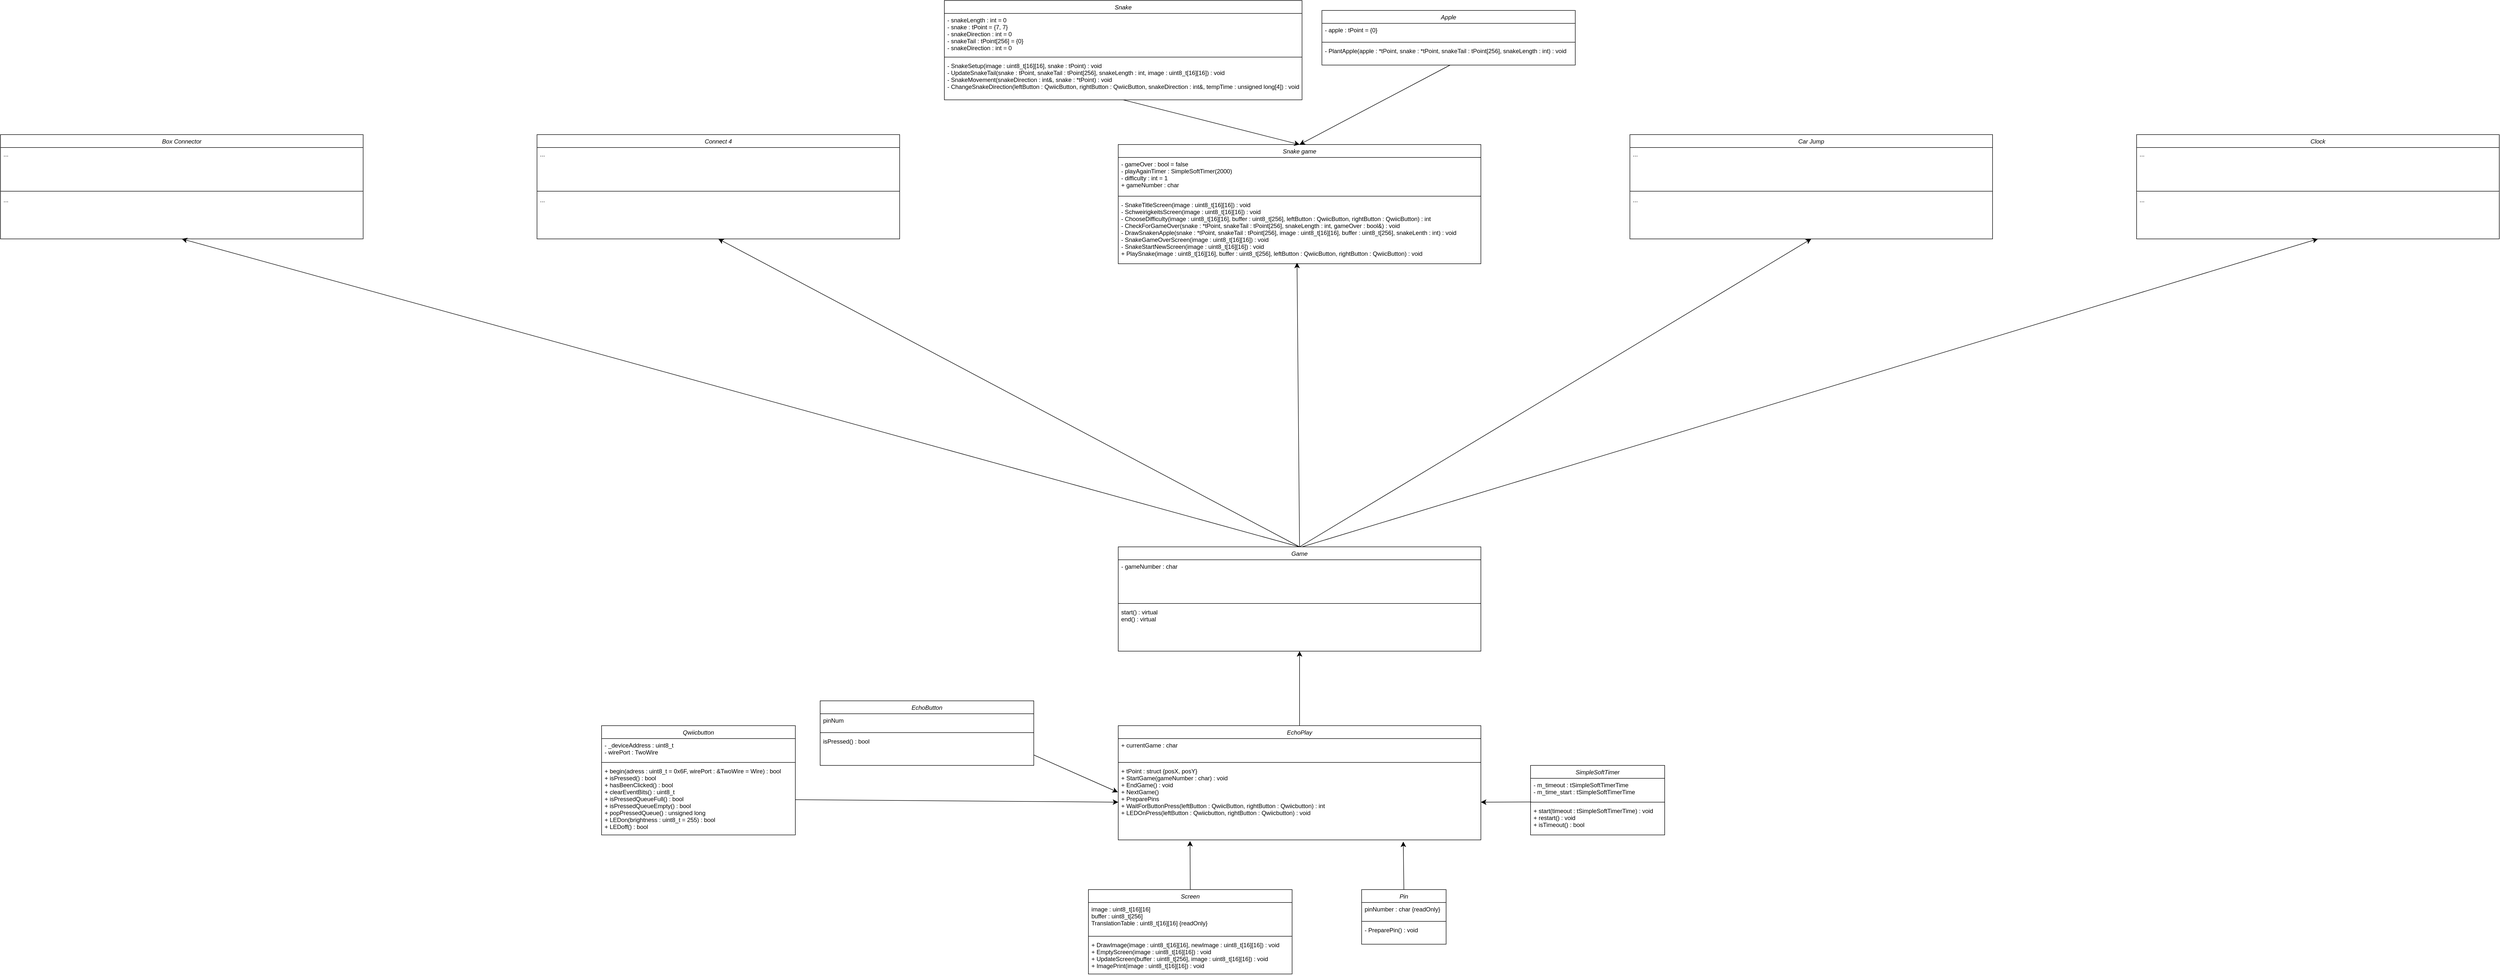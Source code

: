 <mxfile version="28.1.1">
  <diagram id="C5RBs43oDa-KdzZeNtuy" name="Snake">
    <mxGraphModel dx="4714" dy="3530" grid="1" gridSize="10" guides="1" tooltips="1" connect="1" arrows="1" fold="1" page="0" pageScale="1" pageWidth="827" pageHeight="1169" math="0" shadow="0">
      <root>
        <mxCell id="WIyWlLk6GJQsqaUBKTNV-0" />
        <mxCell id="WIyWlLk6GJQsqaUBKTNV-1" parent="WIyWlLk6GJQsqaUBKTNV-0" />
        <mxCell id="zkfFHV4jXpPFQw0GAbJ--0" value="Snake" style="swimlane;fontStyle=2;align=center;verticalAlign=top;childLayout=stackLayout;horizontal=1;startSize=26;horizontalStack=0;resizeParent=1;resizeLast=0;collapsible=1;marginBottom=0;rounded=0;shadow=0;strokeWidth=1;" parent="WIyWlLk6GJQsqaUBKTNV-1" vertex="1">
          <mxGeometry x="-970" y="-2710" width="720" height="200" as="geometry">
            <mxRectangle x="230" y="140" width="160" height="26" as="alternateBounds" />
          </mxGeometry>
        </mxCell>
        <mxCell id="zkfFHV4jXpPFQw0GAbJ--3" value="- snakeLength : int = 0&#xa;- snake : tPoint = {7, 7}&#xa;- snakeDirection : int = 0&#xa;- snakeTail : tPoint[256] = {0}&#xa;- snakeDirection : int = 0" style="text;align=left;verticalAlign=top;spacingLeft=4;spacingRight=4;overflow=hidden;rotatable=0;points=[[0,0.5],[1,0.5]];portConstraint=eastwest;rounded=0;shadow=0;html=0;" parent="zkfFHV4jXpPFQw0GAbJ--0" vertex="1">
          <mxGeometry y="26" width="720" height="84" as="geometry" />
        </mxCell>
        <mxCell id="zkfFHV4jXpPFQw0GAbJ--4" value="" style="line;html=1;strokeWidth=1;align=left;verticalAlign=middle;spacingTop=-1;spacingLeft=3;spacingRight=3;rotatable=0;labelPosition=right;points=[];portConstraint=eastwest;" parent="zkfFHV4jXpPFQw0GAbJ--0" vertex="1">
          <mxGeometry y="110" width="720" height="8" as="geometry" />
        </mxCell>
        <mxCell id="zkfFHV4jXpPFQw0GAbJ--5" value="- SnakeSetup(image : uint8_t[16][16], snake : tPoint) : void&#xa;- UpdateSnakeTail(snake : tPoint, snakeTail : tPoint[256], snakeLength : int, image : uint8_t[16][16]) : void&#xa;- SnakeMovement(snakeDirection : int&amp;, snake : *tPoint) : void&#xa;- ChangeSnakeDirection(leftButton : QwiicButton, rightButton : QwiicButton, snakeDirection : int&amp;, tempTime : unsigned long[4]) : void&#xa;" style="text;align=left;verticalAlign=top;spacingLeft=4;spacingRight=4;overflow=hidden;rotatable=0;points=[[0,0.5],[1,0.5]];portConstraint=eastwest;" parent="zkfFHV4jXpPFQw0GAbJ--0" vertex="1">
          <mxGeometry y="118" width="720" height="68" as="geometry" />
        </mxCell>
        <mxCell id="EPb7erDvm0e9K2WXAWxK-14" value="Snake game" style="swimlane;fontStyle=2;align=center;verticalAlign=top;childLayout=stackLayout;horizontal=1;startSize=26;horizontalStack=0;resizeParent=1;resizeLast=0;collapsible=1;marginBottom=0;rounded=0;shadow=0;strokeWidth=1;" parent="WIyWlLk6GJQsqaUBKTNV-1" vertex="1">
          <mxGeometry x="-620" y="-2420" width="730" height="240" as="geometry">
            <mxRectangle x="230" y="140" width="160" height="26" as="alternateBounds" />
          </mxGeometry>
        </mxCell>
        <mxCell id="EPb7erDvm0e9K2WXAWxK-15" value="- gameOver : bool = false&#xa;- playAgainTimer : SimpleSoftTimer(2000)&#xa;- difficulty : int = 1&#xa;+ gameNumber : char" style="text;align=left;verticalAlign=top;spacingLeft=4;spacingRight=4;overflow=hidden;rotatable=0;points=[[0,0.5],[1,0.5]];portConstraint=eastwest;rounded=0;shadow=0;html=0;" parent="EPb7erDvm0e9K2WXAWxK-14" vertex="1">
          <mxGeometry y="26" width="730" height="74" as="geometry" />
        </mxCell>
        <mxCell id="EPb7erDvm0e9K2WXAWxK-16" value="" style="line;html=1;strokeWidth=1;align=left;verticalAlign=middle;spacingTop=-1;spacingLeft=3;spacingRight=3;rotatable=0;labelPosition=right;points=[];portConstraint=eastwest;" parent="EPb7erDvm0e9K2WXAWxK-14" vertex="1">
          <mxGeometry y="100" width="730" height="8" as="geometry" />
        </mxCell>
        <mxCell id="EPb7erDvm0e9K2WXAWxK-17" value="- SnakeTitleScreen(image : uint8_t[16][16]) : void&#xa;- SchweirigkeitsScreen(image : uint8_t[16][16]) : void&#xa;- ChooseDifficulty(image : uint8_t[16][16], buffer : uint8_t[256], leftButton : QwiicButton, rightButton : QwiicButton) : int&#xa;- CheckForGameOver(snake : *tPoint, snakeTail : tPoint[256], snakeLength : int, gameOver : bool&amp;) : void&#xa;- DrawSnakenApple(snake : *tPoint, snakeTail : tPoint[256], image : uint8_t[16][16], buffer : uint8_t[256], snakeLenth : int) : void&#xa;- SnakeGameOverScreen(image : uint8_t[16][16]) : void&#xa;- SnakeStartNewScreen(image : uint8_t[16][16]) : void&#xa;+ PlaySnake(image : uint8_t[16][16], buffer : uint8_t[256], leftButton : QwiicButton, rightButton : QwiicButton) : void" style="text;align=left;verticalAlign=top;spacingLeft=4;spacingRight=4;overflow=hidden;rotatable=0;points=[[0,0.5],[1,0.5]];portConstraint=eastwest;" parent="EPb7erDvm0e9K2WXAWxK-14" vertex="1">
          <mxGeometry y="108" width="730" height="132" as="geometry" />
        </mxCell>
        <mxCell id="EPb7erDvm0e9K2WXAWxK-13" value="" style="edgeStyle=none;curved=1;rounded=0;orthogonalLoop=1;jettySize=auto;html=1;fontSize=12;startSize=8;endSize=8;entryX=0.5;entryY=0;entryDx=0;entryDy=0;exitX=0.5;exitY=1;exitDx=0;exitDy=0;" parent="WIyWlLk6GJQsqaUBKTNV-1" source="zkfFHV4jXpPFQw0GAbJ--0" target="EPb7erDvm0e9K2WXAWxK-14" edge="1">
          <mxGeometry relative="1" as="geometry">
            <mxPoint x="-390" y="-2141.002" as="sourcePoint" />
            <mxPoint x="-239.27" y="-2140.916" as="targetPoint" />
          </mxGeometry>
        </mxCell>
        <mxCell id="EPb7erDvm0e9K2WXAWxK-24" value="Apple" style="swimlane;fontStyle=2;align=center;verticalAlign=top;childLayout=stackLayout;horizontal=1;startSize=26;horizontalStack=0;resizeParent=1;resizeLast=0;collapsible=1;marginBottom=0;rounded=0;shadow=0;strokeWidth=1;" parent="WIyWlLk6GJQsqaUBKTNV-1" vertex="1">
          <mxGeometry x="-210" y="-2690" width="510" height="110" as="geometry">
            <mxRectangle x="230" y="140" width="160" height="26" as="alternateBounds" />
          </mxGeometry>
        </mxCell>
        <mxCell id="EPb7erDvm0e9K2WXAWxK-25" value="- apple : tPoint = {0}" style="text;align=left;verticalAlign=top;spacingLeft=4;spacingRight=4;overflow=hidden;rotatable=0;points=[[0,0.5],[1,0.5]];portConstraint=eastwest;rounded=0;shadow=0;html=0;" parent="EPb7erDvm0e9K2WXAWxK-24" vertex="1">
          <mxGeometry y="26" width="510" height="34" as="geometry" />
        </mxCell>
        <mxCell id="EPb7erDvm0e9K2WXAWxK-26" value="" style="line;html=1;strokeWidth=1;align=left;verticalAlign=middle;spacingTop=-1;spacingLeft=3;spacingRight=3;rotatable=0;labelPosition=right;points=[];portConstraint=eastwest;" parent="EPb7erDvm0e9K2WXAWxK-24" vertex="1">
          <mxGeometry y="60" width="510" height="8" as="geometry" />
        </mxCell>
        <mxCell id="EPb7erDvm0e9K2WXAWxK-27" value="- PlantApple(apple : *tPoint, snake : *tPoint, snakeTail : tPoint[256], snakeLength : int) : void" style="text;align=left;verticalAlign=top;spacingLeft=4;spacingRight=4;overflow=hidden;rotatable=0;points=[[0,0.5],[1,0.5]];portConstraint=eastwest;" parent="EPb7erDvm0e9K2WXAWxK-24" vertex="1">
          <mxGeometry y="68" width="510" height="42" as="geometry" />
        </mxCell>
        <mxCell id="EPb7erDvm0e9K2WXAWxK-30" value="EchoPlay" style="swimlane;fontStyle=2;align=center;verticalAlign=top;childLayout=stackLayout;horizontal=1;startSize=26;horizontalStack=0;resizeParent=1;resizeLast=0;collapsible=1;marginBottom=0;rounded=0;shadow=0;strokeWidth=1;" parent="WIyWlLk6GJQsqaUBKTNV-1" vertex="1">
          <mxGeometry x="-620" y="-1250" width="730" height="230" as="geometry">
            <mxRectangle x="230" y="140" width="160" height="26" as="alternateBounds" />
          </mxGeometry>
        </mxCell>
        <mxCell id="EPb7erDvm0e9K2WXAWxK-31" value="+ currentGame : char" style="text;align=left;verticalAlign=top;spacingLeft=4;spacingRight=4;overflow=hidden;rotatable=0;points=[[0,0.5],[1,0.5]];portConstraint=eastwest;rounded=0;shadow=0;html=0;" parent="EPb7erDvm0e9K2WXAWxK-30" vertex="1">
          <mxGeometry y="26" width="730" height="44" as="geometry" />
        </mxCell>
        <mxCell id="EPb7erDvm0e9K2WXAWxK-32" value="" style="line;html=1;strokeWidth=1;align=left;verticalAlign=middle;spacingTop=-1;spacingLeft=3;spacingRight=3;rotatable=0;labelPosition=right;points=[];portConstraint=eastwest;" parent="EPb7erDvm0e9K2WXAWxK-30" vertex="1">
          <mxGeometry y="70" width="730" height="8" as="geometry" />
        </mxCell>
        <mxCell id="EPb7erDvm0e9K2WXAWxK-33" value="+ tPoint : struct {posX, posY}&#xa;+ StartGame(gameNumber : char) : void&#xa;+ EndGame() : void&#xa;+ NextGame()&#xa;+ PreparePins&#xa;+ WaitForButtonPress(leftButton : QwiicButton, rightButton : Qwiicbutton) : int&#xa;+ LEDOnPress(leftButton : Qwiicbutton, rightButton : Qwiicbutton) : void&#xa;&#xa;" style="text;align=left;verticalAlign=top;spacingLeft=4;spacingRight=4;overflow=hidden;rotatable=0;points=[[0,0.5],[1,0.5]];portConstraint=eastwest;" parent="EPb7erDvm0e9K2WXAWxK-30" vertex="1">
          <mxGeometry y="78" width="730" height="152" as="geometry" />
        </mxCell>
        <mxCell id="EPb7erDvm0e9K2WXAWxK-44" value="" style="edgeStyle=none;curved=1;rounded=0;orthogonalLoop=1;jettySize=auto;html=1;fontSize=12;startSize=8;endSize=8;entryX=0.786;entryY=1.022;entryDx=0;entryDy=0;entryPerimeter=0;exitX=0.5;exitY=0;exitDx=0;exitDy=0;" parent="WIyWlLk6GJQsqaUBKTNV-1" source="EPb7erDvm0e9K2WXAWxK-41" target="EPb7erDvm0e9K2WXAWxK-33" edge="1">
          <mxGeometry relative="1" as="geometry">
            <mxPoint x="100.0" y="-1114.883" as="sourcePoint" />
            <mxPoint x="105.73" y="-1107.388" as="targetPoint" />
          </mxGeometry>
        </mxCell>
        <mxCell id="EPb7erDvm0e9K2WXAWxK-58" value="" style="edgeStyle=none;curved=1;rounded=0;orthogonalLoop=1;jettySize=auto;html=1;fontSize=12;startSize=8;endSize=8;exitX=0.5;exitY=0;exitDx=0;exitDy=0;" parent="WIyWlLk6GJQsqaUBKTNV-1" source="EPb7erDvm0e9K2WXAWxK-30" target="EPb7erDvm0e9K2WXAWxK-55" edge="1">
          <mxGeometry relative="1" as="geometry">
            <mxPoint x="-260" y="-840" as="sourcePoint" />
          </mxGeometry>
        </mxCell>
        <mxCell id="EPb7erDvm0e9K2WXAWxK-41" value="Pin" style="swimlane;fontStyle=2;align=center;verticalAlign=top;childLayout=stackLayout;horizontal=1;startSize=26;horizontalStack=0;resizeParent=1;resizeLast=0;collapsible=1;marginBottom=0;rounded=0;shadow=0;strokeWidth=1;" parent="WIyWlLk6GJQsqaUBKTNV-1" vertex="1">
          <mxGeometry x="-130" y="-920" width="170" height="110" as="geometry">
            <mxRectangle x="230" y="140" width="160" height="26" as="alternateBounds" />
          </mxGeometry>
        </mxCell>
        <mxCell id="EPb7erDvm0e9K2WXAWxK-42" value="pinNumber : char {readOnly}" style="text;align=left;verticalAlign=top;spacingLeft=4;spacingRight=4;overflow=hidden;rotatable=0;points=[[0,0.5],[1,0.5]];portConstraint=eastwest;rounded=0;shadow=0;html=0;" parent="EPb7erDvm0e9K2WXAWxK-41" vertex="1">
          <mxGeometry y="26" width="170" height="34" as="geometry" />
        </mxCell>
        <mxCell id="EPb7erDvm0e9K2WXAWxK-43" value="" style="line;html=1;strokeWidth=1;align=left;verticalAlign=middle;spacingTop=-1;spacingLeft=3;spacingRight=3;rotatable=0;labelPosition=right;points=[];portConstraint=eastwest;" parent="EPb7erDvm0e9K2WXAWxK-41" vertex="1">
          <mxGeometry y="60" width="170" height="8" as="geometry" />
        </mxCell>
        <mxCell id="EPb7erDvm0e9K2WXAWxK-46" value="- PreparePin() : void" style="text;align=left;verticalAlign=top;spacingLeft=4;spacingRight=4;overflow=hidden;rotatable=0;points=[[0,0.5],[1,0.5]];portConstraint=eastwest;rounded=0;shadow=0;html=0;" parent="EPb7erDvm0e9K2WXAWxK-41" vertex="1">
          <mxGeometry y="68" width="170" height="42" as="geometry" />
        </mxCell>
        <mxCell id="EPb7erDvm0e9K2WXAWxK-64" value="" style="edgeStyle=none;curved=1;rounded=0;orthogonalLoop=1;jettySize=auto;html=1;fontSize=12;startSize=8;endSize=8;exitX=0.5;exitY=0;exitDx=0;exitDy=0;entryX=0.5;entryY=1;entryDx=0;entryDy=0;" parent="WIyWlLk6GJQsqaUBKTNV-1" source="EPb7erDvm0e9K2WXAWxK-55" target="EPb7erDvm0e9K2WXAWxK-60" edge="1">
          <mxGeometry relative="1" as="geometry" />
        </mxCell>
        <mxCell id="EPb7erDvm0e9K2WXAWxK-55" value="Game" style="swimlane;fontStyle=2;align=center;verticalAlign=top;childLayout=stackLayout;horizontal=1;startSize=26;horizontalStack=0;resizeParent=1;resizeLast=0;collapsible=1;marginBottom=0;rounded=0;shadow=0;strokeWidth=1;" parent="WIyWlLk6GJQsqaUBKTNV-1" vertex="1">
          <mxGeometry x="-620" y="-1610" width="730" height="210" as="geometry">
            <mxRectangle x="230" y="140" width="160" height="26" as="alternateBounds" />
          </mxGeometry>
        </mxCell>
        <mxCell id="EPb7erDvm0e9K2WXAWxK-56" value="- gameNumber : char&#xa;" style="text;align=left;verticalAlign=top;spacingLeft=4;spacingRight=4;overflow=hidden;rotatable=0;points=[[0,0.5],[1,0.5]];portConstraint=eastwest;rounded=0;shadow=0;html=0;" parent="EPb7erDvm0e9K2WXAWxK-55" vertex="1">
          <mxGeometry y="26" width="730" height="84" as="geometry" />
        </mxCell>
        <mxCell id="EPb7erDvm0e9K2WXAWxK-57" value="" style="line;html=1;strokeWidth=1;align=left;verticalAlign=middle;spacingTop=-1;spacingLeft=3;spacingRight=3;rotatable=0;labelPosition=right;points=[];portConstraint=eastwest;" parent="EPb7erDvm0e9K2WXAWxK-55" vertex="1">
          <mxGeometry y="110" width="730" height="8" as="geometry" />
        </mxCell>
        <mxCell id="EWlRzlxdhO2FhHiECtLa-30" value="start() : virtual&#xa;end() : virtual&#xa;&#xa;" style="text;align=left;verticalAlign=top;spacingLeft=4;spacingRight=4;overflow=hidden;rotatable=0;points=[[0,0.5],[1,0.5]];portConstraint=eastwest;rounded=0;shadow=0;html=0;" vertex="1" parent="EPb7erDvm0e9K2WXAWxK-55">
          <mxGeometry y="118" width="730" height="84" as="geometry" />
        </mxCell>
        <mxCell id="EPb7erDvm0e9K2WXAWxK-28" value="" style="edgeStyle=none;curved=1;rounded=0;orthogonalLoop=1;jettySize=auto;html=1;fontSize=12;startSize=8;endSize=8;entryX=0.5;entryY=0;entryDx=0;entryDy=0;exitX=0.506;exitY=1;exitDx=0;exitDy=0;exitPerimeter=0;" parent="WIyWlLk6GJQsqaUBKTNV-1" source="EPb7erDvm0e9K2WXAWxK-27" target="EPb7erDvm0e9K2WXAWxK-14" edge="1">
          <mxGeometry relative="1" as="geometry">
            <mxPoint x="-140.004" y="-2174" as="sourcePoint" />
            <mxPoint x="-74.888" y="-2124" as="targetPoint" />
          </mxGeometry>
        </mxCell>
        <mxCell id="EPb7erDvm0e9K2WXAWxK-60" value="Car Jump" style="swimlane;fontStyle=2;align=center;verticalAlign=top;childLayout=stackLayout;horizontal=1;startSize=26;horizontalStack=0;resizeParent=1;resizeLast=0;collapsible=1;marginBottom=0;rounded=0;shadow=0;strokeWidth=1;" parent="WIyWlLk6GJQsqaUBKTNV-1" vertex="1">
          <mxGeometry x="410" y="-2440" width="730" height="210" as="geometry">
            <mxRectangle x="230" y="140" width="160" height="26" as="alternateBounds" />
          </mxGeometry>
        </mxCell>
        <mxCell id="EPb7erDvm0e9K2WXAWxK-61" value="..." style="text;align=left;verticalAlign=top;spacingLeft=4;spacingRight=4;overflow=hidden;rotatable=0;points=[[0,0.5],[1,0.5]];portConstraint=eastwest;rounded=0;shadow=0;html=0;" parent="EPb7erDvm0e9K2WXAWxK-60" vertex="1">
          <mxGeometry y="26" width="730" height="84" as="geometry" />
        </mxCell>
        <mxCell id="EPb7erDvm0e9K2WXAWxK-62" value="" style="line;html=1;strokeWidth=1;align=left;verticalAlign=middle;spacingTop=-1;spacingLeft=3;spacingRight=3;rotatable=0;labelPosition=right;points=[];portConstraint=eastwest;" parent="EPb7erDvm0e9K2WXAWxK-60" vertex="1">
          <mxGeometry y="110" width="730" height="8" as="geometry" />
        </mxCell>
        <mxCell id="EPb7erDvm0e9K2WXAWxK-63" value="..." style="text;align=left;verticalAlign=top;spacingLeft=4;spacingRight=4;overflow=hidden;rotatable=0;points=[[0,0.5],[1,0.5]];portConstraint=eastwest;rounded=0;shadow=0;html=0;" parent="EPb7erDvm0e9K2WXAWxK-60" vertex="1">
          <mxGeometry y="118" width="730" height="84" as="geometry" />
        </mxCell>
        <mxCell id="EPb7erDvm0e9K2WXAWxK-65" value="" style="edgeStyle=none;curved=1;rounded=0;orthogonalLoop=1;jettySize=auto;html=1;fontSize=12;startSize=8;endSize=8;entryX=0.493;entryY=0.984;entryDx=0;entryDy=0;entryPerimeter=0;" parent="WIyWlLk6GJQsqaUBKTNV-1" target="EPb7erDvm0e9K2WXAWxK-17" edge="1">
          <mxGeometry relative="1" as="geometry">
            <mxPoint x="-255" y="-1610" as="sourcePoint" />
            <mxPoint x="340" y="-220" as="targetPoint" />
          </mxGeometry>
        </mxCell>
        <mxCell id="EPb7erDvm0e9K2WXAWxK-70" value="" style="edgeStyle=none;curved=1;rounded=0;orthogonalLoop=1;jettySize=auto;html=1;fontSize=12;startSize=8;endSize=8;entryX=0.5;entryY=1;entryDx=0;entryDy=0;" parent="WIyWlLk6GJQsqaUBKTNV-1" target="EPb7erDvm0e9K2WXAWxK-71" edge="1">
          <mxGeometry relative="1" as="geometry">
            <mxPoint x="-255" y="-1610" as="sourcePoint" />
            <mxPoint x="-1479.403" y="-320" as="targetPoint" />
          </mxGeometry>
        </mxCell>
        <mxCell id="EPb7erDvm0e9K2WXAWxK-71" value="Connect 4" style="swimlane;fontStyle=2;align=center;verticalAlign=top;childLayout=stackLayout;horizontal=1;startSize=26;horizontalStack=0;resizeParent=1;resizeLast=0;collapsible=1;marginBottom=0;rounded=0;shadow=0;strokeWidth=1;" parent="WIyWlLk6GJQsqaUBKTNV-1" vertex="1">
          <mxGeometry x="-1790" y="-2440" width="730" height="210" as="geometry">
            <mxRectangle x="230" y="140" width="160" height="26" as="alternateBounds" />
          </mxGeometry>
        </mxCell>
        <mxCell id="EPb7erDvm0e9K2WXAWxK-72" value="..." style="text;align=left;verticalAlign=top;spacingLeft=4;spacingRight=4;overflow=hidden;rotatable=0;points=[[0,0.5],[1,0.5]];portConstraint=eastwest;rounded=0;shadow=0;html=0;" parent="EPb7erDvm0e9K2WXAWxK-71" vertex="1">
          <mxGeometry y="26" width="730" height="84" as="geometry" />
        </mxCell>
        <mxCell id="EPb7erDvm0e9K2WXAWxK-73" value="" style="line;html=1;strokeWidth=1;align=left;verticalAlign=middle;spacingTop=-1;spacingLeft=3;spacingRight=3;rotatable=0;labelPosition=right;points=[];portConstraint=eastwest;" parent="EPb7erDvm0e9K2WXAWxK-71" vertex="1">
          <mxGeometry y="110" width="730" height="8" as="geometry" />
        </mxCell>
        <mxCell id="EPb7erDvm0e9K2WXAWxK-74" value="..." style="text;align=left;verticalAlign=top;spacingLeft=4;spacingRight=4;overflow=hidden;rotatable=0;points=[[0,0.5],[1,0.5]];portConstraint=eastwest;rounded=0;shadow=0;html=0;" parent="EPb7erDvm0e9K2WXAWxK-71" vertex="1">
          <mxGeometry y="118" width="730" height="84" as="geometry" />
        </mxCell>
        <mxCell id="EPb7erDvm0e9K2WXAWxK-75" value="" style="edgeStyle=none;curved=1;rounded=0;orthogonalLoop=1;jettySize=auto;html=1;fontSize=12;startSize=8;endSize=8;entryX=0.5;entryY=1;entryDx=0;entryDy=0;" parent="WIyWlLk6GJQsqaUBKTNV-1" target="EPb7erDvm0e9K2WXAWxK-76" edge="1">
          <mxGeometry relative="1" as="geometry">
            <mxPoint x="-250" y="-1610" as="sourcePoint" />
          </mxGeometry>
        </mxCell>
        <mxCell id="EPb7erDvm0e9K2WXAWxK-76" value="Clock" style="swimlane;fontStyle=2;align=center;verticalAlign=top;childLayout=stackLayout;horizontal=1;startSize=26;horizontalStack=0;resizeParent=1;resizeLast=0;collapsible=1;marginBottom=0;rounded=0;shadow=0;strokeWidth=1;" parent="WIyWlLk6GJQsqaUBKTNV-1" vertex="1">
          <mxGeometry x="1430" y="-2440" width="730" height="210" as="geometry">
            <mxRectangle x="230" y="140" width="160" height="26" as="alternateBounds" />
          </mxGeometry>
        </mxCell>
        <mxCell id="EPb7erDvm0e9K2WXAWxK-77" value="..." style="text;align=left;verticalAlign=top;spacingLeft=4;spacingRight=4;overflow=hidden;rotatable=0;points=[[0,0.5],[1,0.5]];portConstraint=eastwest;rounded=0;shadow=0;html=0;" parent="EPb7erDvm0e9K2WXAWxK-76" vertex="1">
          <mxGeometry y="26" width="730" height="84" as="geometry" />
        </mxCell>
        <mxCell id="EPb7erDvm0e9K2WXAWxK-78" value="" style="line;html=1;strokeWidth=1;align=left;verticalAlign=middle;spacingTop=-1;spacingLeft=3;spacingRight=3;rotatable=0;labelPosition=right;points=[];portConstraint=eastwest;" parent="EPb7erDvm0e9K2WXAWxK-76" vertex="1">
          <mxGeometry y="110" width="730" height="8" as="geometry" />
        </mxCell>
        <mxCell id="EPb7erDvm0e9K2WXAWxK-79" value="..." style="text;align=left;verticalAlign=top;spacingLeft=4;spacingRight=4;overflow=hidden;rotatable=0;points=[[0,0.5],[1,0.5]];portConstraint=eastwest;rounded=0;shadow=0;html=0;" parent="EPb7erDvm0e9K2WXAWxK-76" vertex="1">
          <mxGeometry y="118" width="730" height="84" as="geometry" />
        </mxCell>
        <mxCell id="EPb7erDvm0e9K2WXAWxK-85" value="" style="edgeStyle=none;curved=1;rounded=0;orthogonalLoop=1;jettySize=auto;html=1;fontSize=12;startSize=8;endSize=8;entryX=0.5;entryY=1;entryDx=0;entryDy=0;exitX=0.5;exitY=0;exitDx=0;exitDy=0;" parent="WIyWlLk6GJQsqaUBKTNV-1" target="EPb7erDvm0e9K2WXAWxK-86" edge="1" source="EPb7erDvm0e9K2WXAWxK-55">
          <mxGeometry relative="1" as="geometry">
            <mxPoint x="-260" y="-570" as="sourcePoint" />
            <mxPoint x="-2559.403" y="-320" as="targetPoint" />
          </mxGeometry>
        </mxCell>
        <mxCell id="EPb7erDvm0e9K2WXAWxK-86" value="Box Connector" style="swimlane;fontStyle=2;align=center;verticalAlign=top;childLayout=stackLayout;horizontal=1;startSize=26;horizontalStack=0;resizeParent=1;resizeLast=0;collapsible=1;marginBottom=0;rounded=0;shadow=0;strokeWidth=1;" parent="WIyWlLk6GJQsqaUBKTNV-1" vertex="1">
          <mxGeometry x="-2870" y="-2440" width="730" height="210" as="geometry">
            <mxRectangle x="230" y="140" width="160" height="26" as="alternateBounds" />
          </mxGeometry>
        </mxCell>
        <mxCell id="EPb7erDvm0e9K2WXAWxK-87" value="..." style="text;align=left;verticalAlign=top;spacingLeft=4;spacingRight=4;overflow=hidden;rotatable=0;points=[[0,0.5],[1,0.5]];portConstraint=eastwest;rounded=0;shadow=0;html=0;" parent="EPb7erDvm0e9K2WXAWxK-86" vertex="1">
          <mxGeometry y="26" width="730" height="84" as="geometry" />
        </mxCell>
        <mxCell id="EPb7erDvm0e9K2WXAWxK-88" value="" style="line;html=1;strokeWidth=1;align=left;verticalAlign=middle;spacingTop=-1;spacingLeft=3;spacingRight=3;rotatable=0;labelPosition=right;points=[];portConstraint=eastwest;" parent="EPb7erDvm0e9K2WXAWxK-86" vertex="1">
          <mxGeometry y="110" width="730" height="8" as="geometry" />
        </mxCell>
        <mxCell id="EPb7erDvm0e9K2WXAWxK-89" value="..." style="text;align=left;verticalAlign=top;spacingLeft=4;spacingRight=4;overflow=hidden;rotatable=0;points=[[0,0.5],[1,0.5]];portConstraint=eastwest;rounded=0;shadow=0;html=0;" parent="EPb7erDvm0e9K2WXAWxK-86" vertex="1">
          <mxGeometry y="118" width="730" height="84" as="geometry" />
        </mxCell>
        <mxCell id="EWlRzlxdhO2FhHiECtLa-0" value="Screen" style="swimlane;fontStyle=2;align=center;verticalAlign=top;childLayout=stackLayout;horizontal=1;startSize=26;horizontalStack=0;resizeParent=1;resizeLast=0;collapsible=1;marginBottom=0;rounded=0;shadow=0;strokeWidth=1;" vertex="1" parent="WIyWlLk6GJQsqaUBKTNV-1">
          <mxGeometry x="-680" y="-920" width="410" height="170" as="geometry">
            <mxRectangle x="230" y="140" width="160" height="26" as="alternateBounds" />
          </mxGeometry>
        </mxCell>
        <mxCell id="EWlRzlxdhO2FhHiECtLa-1" value="image : uint8_t[16][16]&#xa;buffer : uint8_t[256]&#xa;TranslationTable : uint8_t[16][16] {readOnly}" style="text;align=left;verticalAlign=top;spacingLeft=4;spacingRight=4;overflow=hidden;rotatable=0;points=[[0,0.5],[1,0.5]];portConstraint=eastwest;rounded=0;shadow=0;html=0;" vertex="1" parent="EWlRzlxdhO2FhHiECtLa-0">
          <mxGeometry y="26" width="410" height="64" as="geometry" />
        </mxCell>
        <mxCell id="EWlRzlxdhO2FhHiECtLa-2" value="" style="line;html=1;strokeWidth=1;align=left;verticalAlign=middle;spacingTop=-1;spacingLeft=3;spacingRight=3;rotatable=0;labelPosition=right;points=[];portConstraint=eastwest;" vertex="1" parent="EWlRzlxdhO2FhHiECtLa-0">
          <mxGeometry y="90" width="410" height="8" as="geometry" />
        </mxCell>
        <mxCell id="EWlRzlxdhO2FhHiECtLa-3" value="+ DrawImage(image : uint8_t[16][16], newImage : uint8_t[16][16]) : void&#xa;+ EmptyScreen(image : uint8_t[16][16]) : void&#xa;+ UpdateScreen(buffer : uint8_t[256], image : uint8_t[16][16]) : void&#xa;+ ImagePrint(image : uint8_t[16][16]) : void" style="text;align=left;verticalAlign=top;spacingLeft=4;spacingRight=4;overflow=hidden;rotatable=0;points=[[0,0.5],[1,0.5]];portConstraint=eastwest;" vertex="1" parent="EWlRzlxdhO2FhHiECtLa-0">
          <mxGeometry y="98" width="410" height="72" as="geometry" />
        </mxCell>
        <mxCell id="EWlRzlxdhO2FhHiECtLa-10" value="EchoButton" style="swimlane;fontStyle=2;align=center;verticalAlign=top;childLayout=stackLayout;horizontal=1;startSize=26;horizontalStack=0;resizeParent=1;resizeLast=0;collapsible=1;marginBottom=0;rounded=0;shadow=0;strokeWidth=1;" vertex="1" parent="WIyWlLk6GJQsqaUBKTNV-1">
          <mxGeometry x="-1220" y="-1300" width="430" height="130" as="geometry">
            <mxRectangle x="230" y="140" width="160" height="26" as="alternateBounds" />
          </mxGeometry>
        </mxCell>
        <mxCell id="EWlRzlxdhO2FhHiECtLa-11" value="pinNum&#xa;" style="text;align=left;verticalAlign=top;spacingLeft=4;spacingRight=4;overflow=hidden;rotatable=0;points=[[0,0.5],[1,0.5]];portConstraint=eastwest;rounded=0;shadow=0;html=0;" vertex="1" parent="EWlRzlxdhO2FhHiECtLa-10">
          <mxGeometry y="26" width="430" height="34" as="geometry" />
        </mxCell>
        <mxCell id="EWlRzlxdhO2FhHiECtLa-12" value="" style="line;html=1;strokeWidth=1;align=left;verticalAlign=middle;spacingTop=-1;spacingLeft=3;spacingRight=3;rotatable=0;labelPosition=right;points=[];portConstraint=eastwest;" vertex="1" parent="EWlRzlxdhO2FhHiECtLa-10">
          <mxGeometry y="60" width="430" height="8" as="geometry" />
        </mxCell>
        <mxCell id="EWlRzlxdhO2FhHiECtLa-34" value="isPressed() : bool&#xa;" style="text;align=left;verticalAlign=top;spacingLeft=4;spacingRight=4;overflow=hidden;rotatable=0;points=[[0,0.5],[1,0.5]];portConstraint=eastwest;rounded=0;shadow=0;html=0;" vertex="1" parent="EWlRzlxdhO2FhHiECtLa-10">
          <mxGeometry y="68" width="430" height="62" as="geometry" />
        </mxCell>
        <mxCell id="EWlRzlxdhO2FhHiECtLa-14" style="edgeStyle=none;curved=1;rounded=0;orthogonalLoop=1;jettySize=auto;html=1;exitX=1;exitY=0.5;exitDx=0;exitDy=0;entryX=-0.001;entryY=0.368;entryDx=0;entryDy=0;entryPerimeter=0;fontSize=12;startSize=8;endSize=8;" edge="1" parent="WIyWlLk6GJQsqaUBKTNV-1" target="EPb7erDvm0e9K2WXAWxK-33">
          <mxGeometry relative="1" as="geometry">
            <mxPoint x="-790" y="-1191" as="sourcePoint" />
          </mxGeometry>
        </mxCell>
        <mxCell id="EWlRzlxdhO2FhHiECtLa-15" value="Qwiicbutton" style="swimlane;fontStyle=2;align=center;verticalAlign=top;childLayout=stackLayout;horizontal=1;startSize=26;horizontalStack=0;resizeParent=1;resizeLast=0;collapsible=1;marginBottom=0;rounded=0;shadow=0;strokeWidth=1;" vertex="1" parent="WIyWlLk6GJQsqaUBKTNV-1">
          <mxGeometry x="-1660" y="-1250" width="390" height="220" as="geometry">
            <mxRectangle x="230" y="140" width="160" height="26" as="alternateBounds" />
          </mxGeometry>
        </mxCell>
        <mxCell id="EWlRzlxdhO2FhHiECtLa-16" value="- _deviceAddress : uint8_t&#xa;- wirePort : TwoWire" style="text;align=left;verticalAlign=top;spacingLeft=4;spacingRight=4;overflow=hidden;rotatable=0;points=[[0,0.5],[1,0.5]];portConstraint=eastwest;rounded=0;shadow=0;html=0;" vertex="1" parent="EWlRzlxdhO2FhHiECtLa-15">
          <mxGeometry y="26" width="390" height="44" as="geometry" />
        </mxCell>
        <mxCell id="EWlRzlxdhO2FhHiECtLa-17" value="" style="line;html=1;strokeWidth=1;align=left;verticalAlign=middle;spacingTop=-1;spacingLeft=3;spacingRight=3;rotatable=0;labelPosition=right;points=[];portConstraint=eastwest;" vertex="1" parent="EWlRzlxdhO2FhHiECtLa-15">
          <mxGeometry y="70" width="390" height="8" as="geometry" />
        </mxCell>
        <mxCell id="EWlRzlxdhO2FhHiECtLa-18" value="+ begin(adress : uint8_t = 0x6F, wirePort : &amp;TwoWire = Wire) : bool&#xa;+ isPressed() : bool&#xa;+ hasBeenClicked() : bool&#xa;+ clearEventBits() : uint8_t&#xa;+ isPressedQueueFull() : bool&#xa;+ isPressedQueueEmpty() : bool&#xa;+ popPressedQueue() : unsigned long&#xa;+ LEDon(brightness : uint8_t = 255) : bool&#xa;+ LEDoff() : bool&#xa;" style="text;align=left;verticalAlign=top;spacingLeft=4;spacingRight=4;overflow=hidden;rotatable=0;points=[[0,0.5],[1,0.5]];portConstraint=eastwest;" vertex="1" parent="EWlRzlxdhO2FhHiECtLa-15">
          <mxGeometry y="78" width="390" height="142" as="geometry" />
        </mxCell>
        <mxCell id="EWlRzlxdhO2FhHiECtLa-19" style="edgeStyle=none;curved=1;rounded=0;orthogonalLoop=1;jettySize=auto;html=1;exitX=1;exitY=0.5;exitDx=0;exitDy=0;entryX=0;entryY=0.5;entryDx=0;entryDy=0;fontSize=12;startSize=8;endSize=8;" edge="1" parent="WIyWlLk6GJQsqaUBKTNV-1" source="EWlRzlxdhO2FhHiECtLa-18" target="EPb7erDvm0e9K2WXAWxK-33">
          <mxGeometry relative="1" as="geometry" />
        </mxCell>
        <mxCell id="EWlRzlxdhO2FhHiECtLa-21" style="edgeStyle=none;curved=1;rounded=0;orthogonalLoop=1;jettySize=auto;html=1;exitX=0.5;exitY=0;exitDx=0;exitDy=0;entryX=0.198;entryY=1.014;entryDx=0;entryDy=0;entryPerimeter=0;fontSize=12;startSize=8;endSize=8;" edge="1" parent="WIyWlLk6GJQsqaUBKTNV-1" source="EWlRzlxdhO2FhHiECtLa-0" target="EPb7erDvm0e9K2WXAWxK-33">
          <mxGeometry relative="1" as="geometry" />
        </mxCell>
        <mxCell id="EWlRzlxdhO2FhHiECtLa-22" value="SimpleSoftTimer" style="swimlane;fontStyle=2;align=center;verticalAlign=top;childLayout=stackLayout;horizontal=1;startSize=26;horizontalStack=0;resizeParent=1;resizeLast=0;collapsible=1;marginBottom=0;rounded=0;shadow=0;strokeWidth=1;" vertex="1" parent="WIyWlLk6GJQsqaUBKTNV-1">
          <mxGeometry x="210" y="-1170" width="270" height="140" as="geometry">
            <mxRectangle x="230" y="140" width="160" height="26" as="alternateBounds" />
          </mxGeometry>
        </mxCell>
        <mxCell id="EWlRzlxdhO2FhHiECtLa-23" value="- m_timeout : tSimpleSoftTimerTime&#xa;- m_time_start : tSimpleSoftTimerTime" style="text;align=left;verticalAlign=top;spacingLeft=4;spacingRight=4;overflow=hidden;rotatable=0;points=[[0,0.5],[1,0.5]];portConstraint=eastwest;rounded=0;shadow=0;html=0;" vertex="1" parent="EWlRzlxdhO2FhHiECtLa-22">
          <mxGeometry y="26" width="270" height="44" as="geometry" />
        </mxCell>
        <mxCell id="EWlRzlxdhO2FhHiECtLa-24" value="" style="line;html=1;strokeWidth=1;align=left;verticalAlign=middle;spacingTop=-1;spacingLeft=3;spacingRight=3;rotatable=0;labelPosition=right;points=[];portConstraint=eastwest;" vertex="1" parent="EWlRzlxdhO2FhHiECtLa-22">
          <mxGeometry y="70" width="270" height="8" as="geometry" />
        </mxCell>
        <mxCell id="EWlRzlxdhO2FhHiECtLa-25" value="+ start(timeout : tSimpleSoftTimerTime) : void&#xa;+ restart() : void&#xa;+ isTimeout() : bool" style="text;align=left;verticalAlign=top;spacingLeft=4;spacingRight=4;overflow=hidden;rotatable=0;points=[[0,0.5],[1,0.5]];portConstraint=eastwest;" vertex="1" parent="EWlRzlxdhO2FhHiECtLa-22">
          <mxGeometry y="78" width="270" height="62" as="geometry" />
        </mxCell>
        <mxCell id="EWlRzlxdhO2FhHiECtLa-26" style="edgeStyle=none;curved=1;rounded=0;orthogonalLoop=1;jettySize=auto;html=1;exitX=0.005;exitY=0.455;exitDx=0;exitDy=0;entryX=1;entryY=0.5;entryDx=0;entryDy=0;fontSize=12;startSize=8;endSize=8;exitPerimeter=0;" edge="1" parent="WIyWlLk6GJQsqaUBKTNV-1" source="EWlRzlxdhO2FhHiECtLa-24" target="EPb7erDvm0e9K2WXAWxK-33">
          <mxGeometry relative="1" as="geometry" />
        </mxCell>
      </root>
    </mxGraphModel>
  </diagram>
</mxfile>
